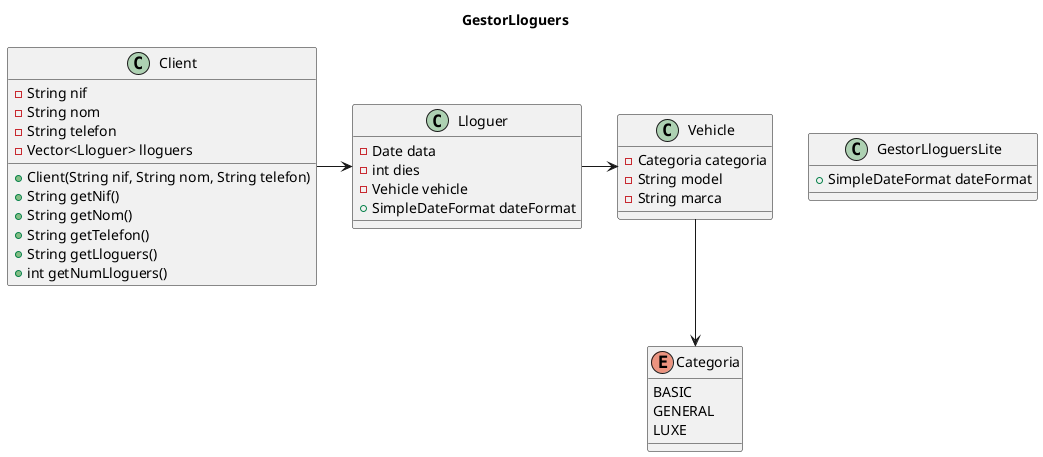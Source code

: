 @startuml

title GestorLloguers

class Client{
    - String nif
    - String nom
    - String telefon
    - Vector<Lloguer> lloguers
    + Client(String nif, String nom, String telefon)
    + String getNif()
    + String getNom()
    + String getTelefon()
    + String getLloguers()
    + int getNumLloguers()

}
class Vehicle{
    - Categoria categoria
    - String model
    - String marca
}
class Lloguer{
    - Date data
    - int dies
    - Vehicle vehicle
    + SimpleDateFormat dateFormat
}
class GestorLloguersLite{
    + SimpleDateFormat dateFormat
}
enum Categoria {
    BASIC
    GENERAL
    LUXE
}

Client -> Lloguer
Lloguer -> Vehicle
Vehicle --> Categoria

@enduml

Alice -> Bob: Authentication Request
Bob --> Alice: Authentication Response

Alice -> Bob: Another authentication Request
Alice <-- Bob: another authentication Response